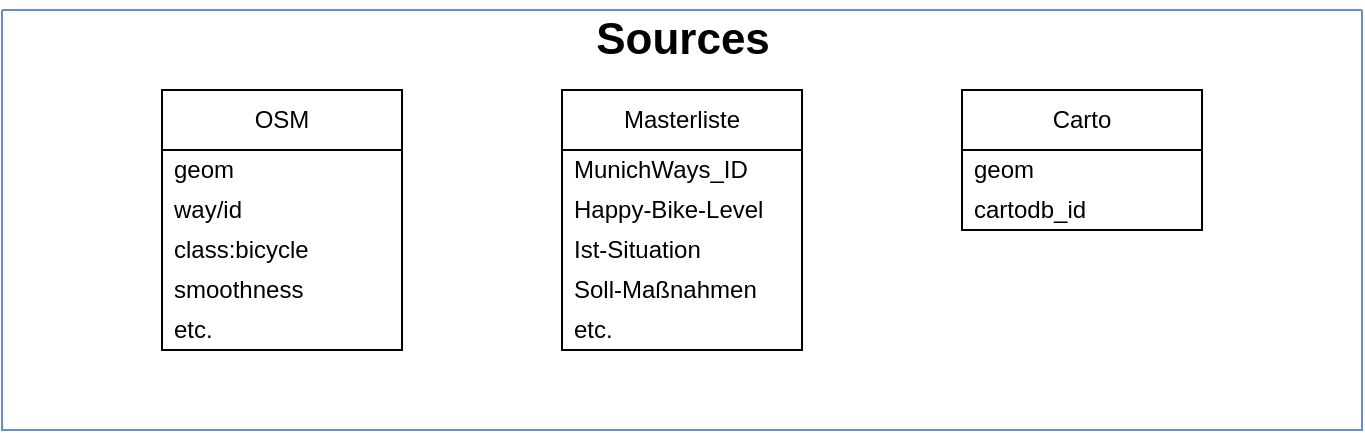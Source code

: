 <mxfile version="22.1.18" type="github">
  <diagram name="Seite-1" id="1gigDWmgY16nIXidn-Pi">
    <mxGraphModel dx="916" dy="461" grid="1" gridSize="10" guides="1" tooltips="1" connect="1" arrows="1" fold="1" page="1" pageScale="1" pageWidth="827" pageHeight="1169" math="0" shadow="0">
      <root>
        <mxCell id="0" />
        <mxCell id="1" parent="0" />
        <mxCell id="Gjcdm5e2cdCdozhZfkkM-10" value="Masterliste" style="swimlane;fontStyle=0;childLayout=stackLayout;horizontal=1;startSize=30;horizontalStack=0;resizeParent=1;resizeParentMax=0;resizeLast=0;collapsible=1;marginBottom=0;whiteSpace=wrap;html=1;" vertex="1" parent="1">
          <mxGeometry x="320" y="80" width="120" height="130" as="geometry" />
        </mxCell>
        <mxCell id="Gjcdm5e2cdCdozhZfkkM-12" value="MunichWays_ID" style="text;strokeColor=none;fillColor=none;align=left;verticalAlign=middle;spacingLeft=4;spacingRight=4;overflow=hidden;points=[[0,0.5],[1,0.5]];portConstraint=eastwest;rotatable=0;whiteSpace=wrap;html=1;" vertex="1" parent="Gjcdm5e2cdCdozhZfkkM-10">
          <mxGeometry y="30" width="120" height="20" as="geometry" />
        </mxCell>
        <mxCell id="Gjcdm5e2cdCdozhZfkkM-13" value="Happy-Bike-Level" style="text;strokeColor=none;fillColor=none;align=left;verticalAlign=middle;spacingLeft=4;spacingRight=4;overflow=hidden;points=[[0,0.5],[1,0.5]];portConstraint=eastwest;rotatable=0;whiteSpace=wrap;html=1;" vertex="1" parent="Gjcdm5e2cdCdozhZfkkM-10">
          <mxGeometry y="50" width="120" height="20" as="geometry" />
        </mxCell>
        <mxCell id="Gjcdm5e2cdCdozhZfkkM-14" value="Ist-Situation" style="text;strokeColor=none;fillColor=none;align=left;verticalAlign=middle;spacingLeft=4;spacingRight=4;overflow=hidden;points=[[0,0.5],[1,0.5]];portConstraint=eastwest;rotatable=0;whiteSpace=wrap;html=1;" vertex="1" parent="Gjcdm5e2cdCdozhZfkkM-10">
          <mxGeometry y="70" width="120" height="20" as="geometry" />
        </mxCell>
        <mxCell id="Gjcdm5e2cdCdozhZfkkM-15" value="Soll-Maßnahmen" style="text;strokeColor=none;fillColor=none;align=left;verticalAlign=middle;spacingLeft=4;spacingRight=4;overflow=hidden;points=[[0,0.5],[1,0.5]];portConstraint=eastwest;rotatable=0;whiteSpace=wrap;html=1;" vertex="1" parent="Gjcdm5e2cdCdozhZfkkM-10">
          <mxGeometry y="90" width="120" height="20" as="geometry" />
        </mxCell>
        <mxCell id="Gjcdm5e2cdCdozhZfkkM-16" value="etc." style="text;strokeColor=none;fillColor=none;align=left;verticalAlign=middle;spacingLeft=4;spacingRight=4;overflow=hidden;points=[[0,0.5],[1,0.5]];portConstraint=eastwest;rotatable=0;whiteSpace=wrap;html=1;" vertex="1" parent="Gjcdm5e2cdCdozhZfkkM-10">
          <mxGeometry y="110" width="120" height="20" as="geometry" />
        </mxCell>
        <mxCell id="Gjcdm5e2cdCdozhZfkkM-23" value="" style="swimlane;startSize=0;fillColor=#dae8fc;strokeColor=#6c8ebf;" vertex="1" parent="1">
          <mxGeometry x="40" y="40" width="680" height="210" as="geometry" />
        </mxCell>
        <mxCell id="Gjcdm5e2cdCdozhZfkkM-24" value="&lt;b&gt;&lt;font style=&quot;font-size: 22px;&quot;&gt;Sources&lt;/font&gt;&lt;/b&gt;" style="text;html=1;align=center;verticalAlign=middle;resizable=0;points=[];autosize=1;strokeColor=none;fillColor=none;" vertex="1" parent="Gjcdm5e2cdCdozhZfkkM-23">
          <mxGeometry x="285" y="-5" width="110" height="40" as="geometry" />
        </mxCell>
        <mxCell id="Gjcdm5e2cdCdozhZfkkM-17" value="Carto" style="swimlane;fontStyle=0;childLayout=stackLayout;horizontal=1;startSize=30;horizontalStack=0;resizeParent=1;resizeParentMax=0;resizeLast=0;collapsible=1;marginBottom=0;whiteSpace=wrap;html=1;" vertex="1" parent="Gjcdm5e2cdCdozhZfkkM-23">
          <mxGeometry x="480" y="40" width="120" height="70" as="geometry" />
        </mxCell>
        <mxCell id="Gjcdm5e2cdCdozhZfkkM-18" value="geom" style="text;strokeColor=none;fillColor=none;align=left;verticalAlign=middle;spacingLeft=4;spacingRight=4;overflow=hidden;points=[[0,0.5],[1,0.5]];portConstraint=eastwest;rotatable=0;whiteSpace=wrap;html=1;" vertex="1" parent="Gjcdm5e2cdCdozhZfkkM-17">
          <mxGeometry y="30" width="120" height="20" as="geometry" />
        </mxCell>
        <mxCell id="Gjcdm5e2cdCdozhZfkkM-19" value="cartodb_id" style="text;strokeColor=none;fillColor=none;align=left;verticalAlign=middle;spacingLeft=4;spacingRight=4;overflow=hidden;points=[[0,0.5],[1,0.5]];portConstraint=eastwest;rotatable=0;whiteSpace=wrap;html=1;" vertex="1" parent="Gjcdm5e2cdCdozhZfkkM-17">
          <mxGeometry y="50" width="120" height="20" as="geometry" />
        </mxCell>
        <mxCell id="Gjcdm5e2cdCdozhZfkkM-4" value="OSM" style="swimlane;fontStyle=0;childLayout=stackLayout;horizontal=1;startSize=30;horizontalStack=0;resizeParent=1;resizeParentMax=0;resizeLast=0;collapsible=1;marginBottom=0;whiteSpace=wrap;html=1;" vertex="1" parent="Gjcdm5e2cdCdozhZfkkM-23">
          <mxGeometry x="80" y="40" width="120" height="130" as="geometry" />
        </mxCell>
        <mxCell id="Gjcdm5e2cdCdozhZfkkM-5" value="geom" style="text;strokeColor=none;fillColor=none;align=left;verticalAlign=middle;spacingLeft=4;spacingRight=4;overflow=hidden;points=[[0,0.5],[1,0.5]];portConstraint=eastwest;rotatable=0;whiteSpace=wrap;html=1;" vertex="1" parent="Gjcdm5e2cdCdozhZfkkM-4">
          <mxGeometry y="30" width="120" height="20" as="geometry" />
        </mxCell>
        <mxCell id="Gjcdm5e2cdCdozhZfkkM-6" value="way/id" style="text;strokeColor=none;fillColor=none;align=left;verticalAlign=middle;spacingLeft=4;spacingRight=4;overflow=hidden;points=[[0,0.5],[1,0.5]];portConstraint=eastwest;rotatable=0;whiteSpace=wrap;html=1;" vertex="1" parent="Gjcdm5e2cdCdozhZfkkM-4">
          <mxGeometry y="50" width="120" height="20" as="geometry" />
        </mxCell>
        <mxCell id="Gjcdm5e2cdCdozhZfkkM-9" value="class:bicycle" style="text;strokeColor=none;fillColor=none;align=left;verticalAlign=middle;spacingLeft=4;spacingRight=4;overflow=hidden;points=[[0,0.5],[1,0.5]];portConstraint=eastwest;rotatable=0;whiteSpace=wrap;html=1;" vertex="1" parent="Gjcdm5e2cdCdozhZfkkM-4">
          <mxGeometry y="70" width="120" height="20" as="geometry" />
        </mxCell>
        <mxCell id="Gjcdm5e2cdCdozhZfkkM-7" value="smoothness" style="text;strokeColor=none;fillColor=none;align=left;verticalAlign=middle;spacingLeft=4;spacingRight=4;overflow=hidden;points=[[0,0.5],[1,0.5]];portConstraint=eastwest;rotatable=0;whiteSpace=wrap;html=1;" vertex="1" parent="Gjcdm5e2cdCdozhZfkkM-4">
          <mxGeometry y="90" width="120" height="20" as="geometry" />
        </mxCell>
        <mxCell id="Gjcdm5e2cdCdozhZfkkM-8" value="etc." style="text;strokeColor=none;fillColor=none;align=left;verticalAlign=middle;spacingLeft=4;spacingRight=4;overflow=hidden;points=[[0,0.5],[1,0.5]];portConstraint=eastwest;rotatable=0;whiteSpace=wrap;html=1;" vertex="1" parent="Gjcdm5e2cdCdozhZfkkM-4">
          <mxGeometry y="110" width="120" height="20" as="geometry" />
        </mxCell>
      </root>
    </mxGraphModel>
  </diagram>
</mxfile>
